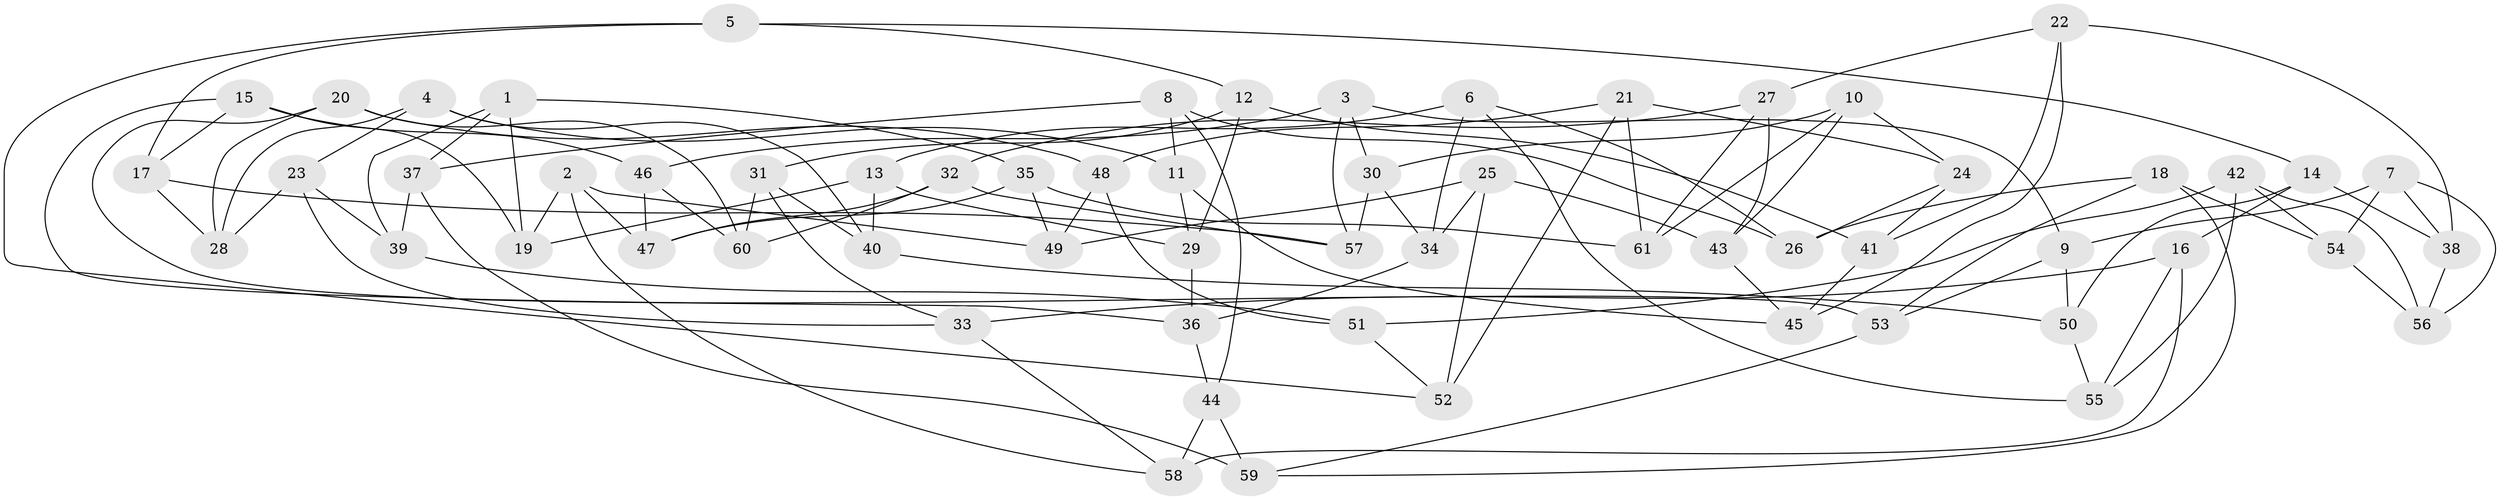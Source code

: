 // coarse degree distribution, {5: 0.2857142857142857, 6: 0.4, 4: 0.3142857142857143}
// Generated by graph-tools (version 1.1) at 2025/42/03/06/25 10:42:21]
// undirected, 61 vertices, 122 edges
graph export_dot {
graph [start="1"]
  node [color=gray90,style=filled];
  1;
  2;
  3;
  4;
  5;
  6;
  7;
  8;
  9;
  10;
  11;
  12;
  13;
  14;
  15;
  16;
  17;
  18;
  19;
  20;
  21;
  22;
  23;
  24;
  25;
  26;
  27;
  28;
  29;
  30;
  31;
  32;
  33;
  34;
  35;
  36;
  37;
  38;
  39;
  40;
  41;
  42;
  43;
  44;
  45;
  46;
  47;
  48;
  49;
  50;
  51;
  52;
  53;
  54;
  55;
  56;
  57;
  58;
  59;
  60;
  61;
  1 -- 37;
  1 -- 35;
  1 -- 39;
  1 -- 19;
  2 -- 19;
  2 -- 58;
  2 -- 49;
  2 -- 47;
  3 -- 46;
  3 -- 30;
  3 -- 9;
  3 -- 57;
  4 -- 40;
  4 -- 28;
  4 -- 11;
  4 -- 23;
  5 -- 52;
  5 -- 12;
  5 -- 14;
  5 -- 17;
  6 -- 55;
  6 -- 34;
  6 -- 26;
  6 -- 13;
  7 -- 54;
  7 -- 9;
  7 -- 56;
  7 -- 38;
  8 -- 44;
  8 -- 26;
  8 -- 11;
  8 -- 37;
  9 -- 53;
  9 -- 50;
  10 -- 61;
  10 -- 24;
  10 -- 30;
  10 -- 43;
  11 -- 45;
  11 -- 29;
  12 -- 31;
  12 -- 29;
  12 -- 41;
  13 -- 19;
  13 -- 40;
  13 -- 29;
  14 -- 16;
  14 -- 38;
  14 -- 50;
  15 -- 17;
  15 -- 36;
  15 -- 19;
  15 -- 46;
  16 -- 33;
  16 -- 58;
  16 -- 55;
  17 -- 57;
  17 -- 28;
  18 -- 54;
  18 -- 26;
  18 -- 59;
  18 -- 53;
  20 -- 53;
  20 -- 48;
  20 -- 28;
  20 -- 60;
  21 -- 61;
  21 -- 52;
  21 -- 48;
  21 -- 24;
  22 -- 38;
  22 -- 41;
  22 -- 27;
  22 -- 45;
  23 -- 33;
  23 -- 39;
  23 -- 28;
  24 -- 41;
  24 -- 26;
  25 -- 49;
  25 -- 34;
  25 -- 43;
  25 -- 52;
  27 -- 32;
  27 -- 43;
  27 -- 61;
  29 -- 36;
  30 -- 57;
  30 -- 34;
  31 -- 40;
  31 -- 60;
  31 -- 33;
  32 -- 47;
  32 -- 60;
  32 -- 57;
  33 -- 58;
  34 -- 36;
  35 -- 47;
  35 -- 49;
  35 -- 61;
  36 -- 44;
  37 -- 59;
  37 -- 39;
  38 -- 56;
  39 -- 51;
  40 -- 50;
  41 -- 45;
  42 -- 54;
  42 -- 51;
  42 -- 56;
  42 -- 55;
  43 -- 45;
  44 -- 58;
  44 -- 59;
  46 -- 47;
  46 -- 60;
  48 -- 49;
  48 -- 51;
  50 -- 55;
  51 -- 52;
  53 -- 59;
  54 -- 56;
}
